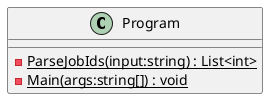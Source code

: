@startuml
class Program {
    - {static} ParseJobIds(input:string) : List<int>
    {static} - Main(args:string[]) : void
}
@enduml
